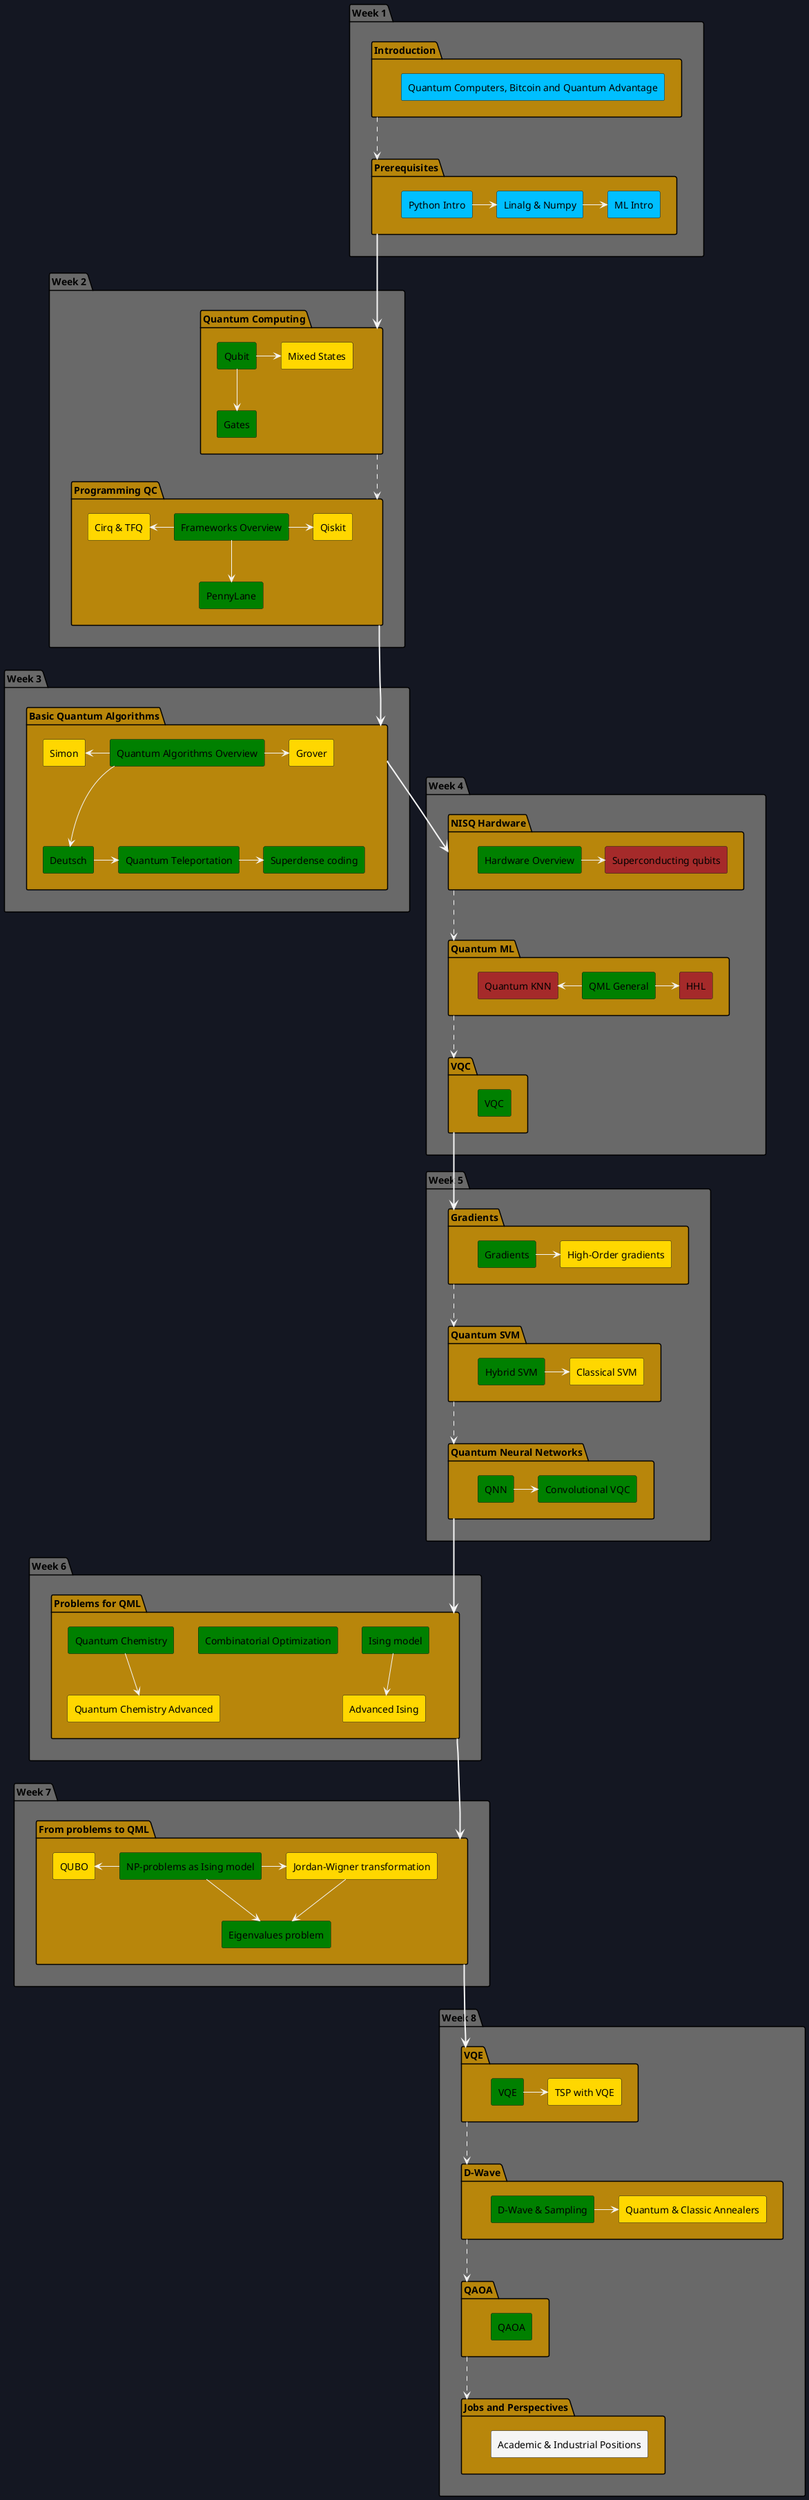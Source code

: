 @startuml

skinparam {
        BackgroundColor #141722
        ArrowColor #WhiteSmoke
}

package "Week 1" as week_1 #DimGrey {

        package "Introduction" as sub_intro #DarkGoldenRod {
                rectangle "Quantum Computers, Bitcoin and Quantum Advantage" as intro_quantum #DeepSkyBlue
        }

        package "Prerequisites" as sub_prereq #DarkGoldenRod {
                rectangle "Python Intro" as intro_python #DeepSkyBlue
                rectangle "Linalg & Numpy" as intro_linalg_numpy #DeepSkyBlue
                rectangle "ML Intro" as intro_ml #DeepSkyBlue

                intro_python -> intro_linalg_numpy
                intro_linalg_numpy -> intro_ml
        }

  sub_intro -.-> sub_prereq
}

package "Week 2" as week_2 #DimGrey {

        package "Quantum Computing" as sub_qci #DarkGoldenRod {
                rectangle "Qubit" as qubit #Green
                rectangle "Gates" as gates #Green
                rectangle "Mixed States" as mixed_states #Gold

                qubit --> gates
                qubit -> mixed_states
        }

        sub_prereq ==> sub_qci

        package "Programming QC" as sub_pqc #DarkGoldenRod {
                rectangle "Frameworks Overview" as frameworks_overview #Green
                rectangle "PennyLane" as pennylane #Green
                rectangle "Cirq & TFQ" as cirq_tfq #Gold
                rectangle "Qiskit" as qiskit #Gold

                frameworks_overview --> pennylane
                cirq_tfq <- frameworks_overview
                frameworks_overview -> qiskit
        }

        sub_qci -.-> sub_pqc
}


package "Week 3" as week_3 #DimGrey {

        package "Basic Quantum Algorithms" as sub_qalgo #DarkGoldenRod {
                rectangle "Quantum Algorithms Overview" as quantum_algorithms_overview #Green
                rectangle "Deutsch" as deutsch #Green
                rectangle "Quantum Teleportation" as quantum_teleportation #Green
                rectangle "Superdense coding" as superdense_coding #Green
                rectangle "Grover" as grover #Gold
                rectangle "Simon" as saimon #Gold

                saimon <- quantum_algorithms_overview
                quantum_algorithms_overview -> grover
                quantum_algorithms_overview --> deutsch
                deutsch -> quantum_teleportation
                quantum_teleportation -> superdense_coding
        }

        sub_pqc ====> sub_qalgo
}

package "Week 4" as week_4 #DimGrey {

        package "NISQ Hardware" as sub_nisq_hw #DarkGoldenRod {
                rectangle "Hardware Overview" as hardware_overview #Green
                rectangle "Superconducting qubits" as superconducting_qubits #Brown

                hardware_overview -> superconducting_qubits
        }

        sub_qalgo ==> sub_nisq_hw

        package "Quantum ML" as sub_qml #DarkGoldenRod {
                rectangle "QML General" as qml_general #Green
                rectangle "HHL" as hhl #Brown
                rectangle "Quantum KNN" as qknn #Brown

                qml_general -> hhl
                qknn <- qml_general
        }

        sub_nisq_hw -.-> sub_qml

        package "VQC" as sub_vqc #DarkGoldenRod {
                rectangle "VQC" as vqc #Green
        }

        sub_qml -.-> sub_vqc
}

package "Week 5" as week_5 #DimGrey {

        package "Gradients" as sub_gradient #DarkGoldenRod {
                rectangle "Gradients" as gradients #Green
                rectangle "High-Order gradients" as high_gradients #Gold

                gradients -> high_gradients
        }

        sub_vqc ==> sub_gradient

        package "Quantum SVM" as sub_qsvm #DarkGoldenRod {
                rectangle "Hybrid SVM" as hybrid_svm #Green
                rectangle "Classical SVM" as classical_svm #Gold

                hybrid_svm -> classical_svm
        }

        sub_gradient -.-> sub_qsvm

        package "Quantum Neural Networks" as sub_qnn #DarkGoldenRod {
                rectangle "QNN" as quantum_nn #Green
                'rectangle "Barren plateaus" as barren #Gold
                rectangle "Convolutional VQC" as quantum_cnn #Green

                quantum_nn -> quantum_cnn
        }

        sub_qsvm -.-> sub_qnn
}

package "Week 6" as week_6 #DimGrey {

        package "Problems for QML" as sub_problem_qml #DarkGoldenRod {
                rectangle "Ising model" as ising #Green
                rectangle "Advanced Ising" as ising_advanced #Gold
                rectangle "Combinatorial Optimization" as combinatorial_optimization #Green
                rectangle "Quantum Chemistry" as quantum_chemistry #Green
                rectangle "Quantum Chemistry Advanced" as quantum_chemistry_advanced #Gold

                ising --> ising_advanced
                quantum_chemistry --> quantum_chemistry_advanced
        }

        sub_qnn ==> sub_problem_qml
}

package "Week 7" as week_7 #DimGrey {

        package "From problems to QML" as sub_from_problen_to_qml #DarkGoldenRod {
                rectangle "NP-problems as Ising model" as np_problem_ising #Green
                rectangle "Jordan-Wigner transformation" as jordan_wigner #Gold
                rectangle "QUBO" as qubo #Gold
                rectangle "Eigenvalues problem" as eigenvalues_problem #Green

                np_problem_ising --> eigenvalues_problem
                np_problem_ising -> jordan_wigner
                qubo <- np_problem_ising
                jordan_wigner --> eigenvalues_problem
        }

        sub_problem_qml ====> sub_from_problen_to_qml
}

package "Week 8" as week_8 #DimGrey {

        package "VQE" as sub_vqe #DarkGoldenRod {
                rectangle "VQE" as vqe #Green
                rectangle "TSP with VQE" as tsp_with_vqe #Gold

                vqe -> tsp_with_vqe
        }

        sub_from_problen_to_qml ====> sub_vqe

        package "D-Wave" as sub_dwave #DarkGoldenRod {
                rectangle "D-Wave & Sampling" as d_wave #Green
                rectangle "Quantum & Classic Annealers" as q_c_annealers #Gold

                d_wave -> q_c_annealers
        }

        sub_vqe -.-> sub_dwave

        package "QAOA" as sub_qaoa #DarkGoldenRod {
         rectangle "QAOA" as qaoa #Green
        }

        sub_dwave -.-> sub_qaoa

        package "Jobs and Perspectives" as sub_job_perpsp #DarkGoldenRod {
          rectangle "Academic & Industrial Positions" as academic_industrial #WhiteSmoke
        }

        sub_qaoa -.-> sub_job_perpsp
}

@enduml
